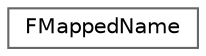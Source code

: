 digraph "Graphical Class Hierarchy"
{
 // INTERACTIVE_SVG=YES
 // LATEX_PDF_SIZE
  bgcolor="transparent";
  edge [fontname=Helvetica,fontsize=10,labelfontname=Helvetica,labelfontsize=10];
  node [fontname=Helvetica,fontsize=10,shape=box,height=0.2,width=0.4];
  rankdir="LR";
  Node0 [id="Node000000",label="FMappedName",height=0.2,width=0.4,color="grey40", fillcolor="white", style="filled",URL="$d7/dfb/classFMappedName.html",tooltip="Index and name number into a name map."];
}
